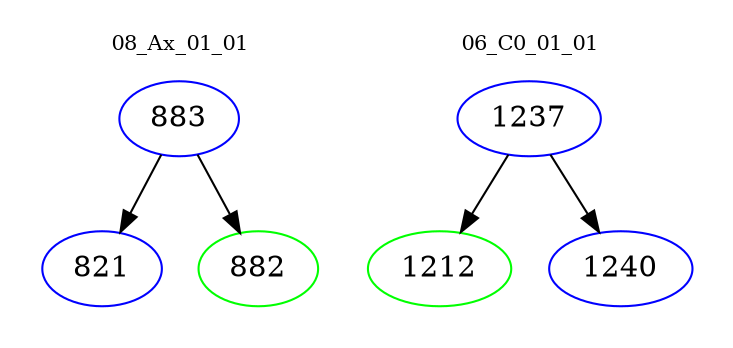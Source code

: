 digraph{
subgraph cluster_0 {
color = white
label = "08_Ax_01_01";
fontsize=10;
T0_883 [label="883", color="blue"]
T0_883 -> T0_821 [color="black"]
T0_821 [label="821", color="blue"]
T0_883 -> T0_882 [color="black"]
T0_882 [label="882", color="green"]
}
subgraph cluster_1 {
color = white
label = "06_C0_01_01";
fontsize=10;
T1_1237 [label="1237", color="blue"]
T1_1237 -> T1_1212 [color="black"]
T1_1212 [label="1212", color="green"]
T1_1237 -> T1_1240 [color="black"]
T1_1240 [label="1240", color="blue"]
}
}

